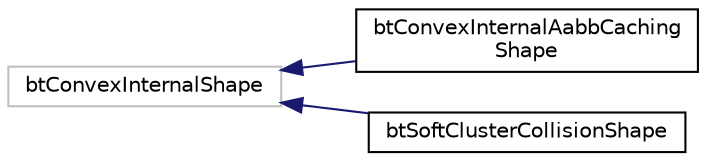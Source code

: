 digraph "Graphical Class Hierarchy"
{
  edge [fontname="Helvetica",fontsize="10",labelfontname="Helvetica",labelfontsize="10"];
  node [fontname="Helvetica",fontsize="10",shape=record];
  rankdir="LR";
  Node1 [label="btConvexInternalShape",height=0.2,width=0.4,color="grey75", fillcolor="white", style="filled"];
  Node1 -> Node2 [dir="back",color="midnightblue",fontsize="10",style="solid",fontname="Helvetica"];
  Node2 [label="btConvexInternalAabbCaching\lShape",height=0.2,width=0.4,color="black", fillcolor="white", style="filled",URL="$classbt_convex_internal_aabb_caching_shape.html",tooltip="btConvexInternalAabbCachingShape adds local aabb caching for convex shapes, to avoid expensive boundi..."];
  Node1 -> Node3 [dir="back",color="midnightblue",fontsize="10",style="solid",fontname="Helvetica"];
  Node3 [label="btSoftClusterCollisionShape",height=0.2,width=0.4,color="black", fillcolor="white", style="filled",URL="$classbt_soft_cluster_collision_shape.html"];
}
